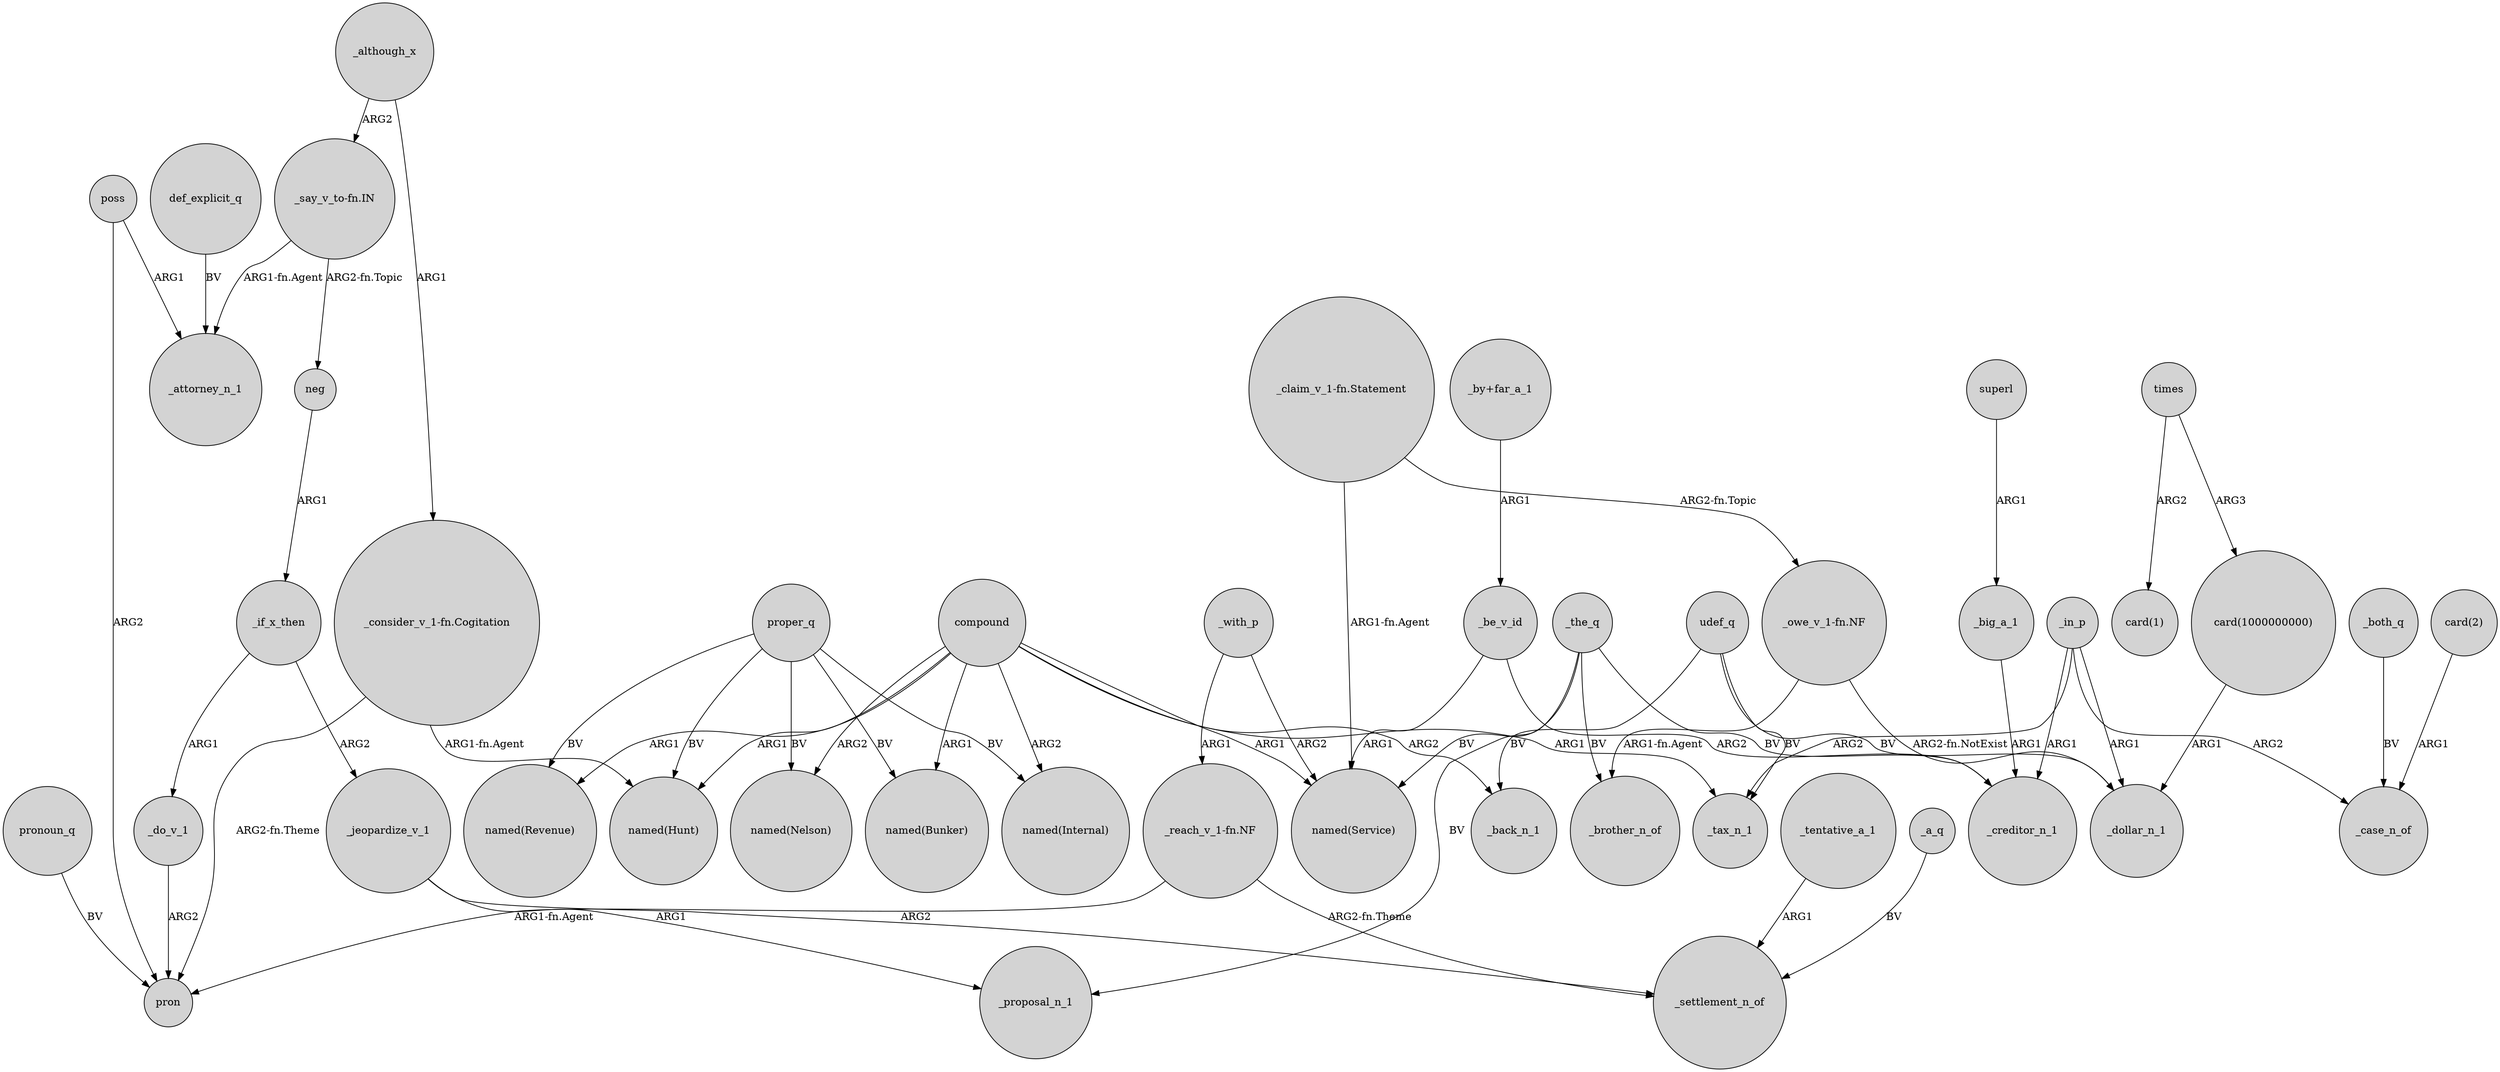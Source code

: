 digraph {
	node [shape=circle style=filled]
	poss -> _attorney_n_1 [label=ARG1]
	_the_q -> _proposal_n_1 [label=BV]
	def_explicit_q -> _attorney_n_1 [label=BV]
	_a_q -> _settlement_n_of [label=BV]
	poss -> pron [label=ARG2]
	compound -> "named(Revenue)" [label=ARG1]
	"_by+far_a_1" -> _be_v_id [label=ARG1]
	udef_q -> _back_n_1 [label=BV]
	"_reach_v_1-fn.NF" -> _settlement_n_of [label="ARG2-fn.Theme"]
	_with_p -> "named(Service)" [label=ARG2]
	compound -> "named(Hunt)" [label=ARG1]
	"_claim_v_1-fn.Statement" -> "_owe_v_1-fn.NF" [label="ARG2-fn.Topic"]
	_in_p -> _creditor_n_1 [label=ARG1]
	_if_x_then -> _do_v_1 [label=ARG1]
	proper_q -> "named(Revenue)" [label=BV]
	proper_q -> "named(Bunker)" [label=BV]
	_the_q -> _creditor_n_1 [label=BV]
	_the_q -> _brother_n_of [label=BV]
	_although_x -> "_say_v_to-fn.IN" [label=ARG2]
	compound -> "named(Service)" [label=ARG1]
	compound -> _tax_n_1 [label=ARG1]
	"_claim_v_1-fn.Statement" -> "named(Service)" [label="ARG1-fn.Agent"]
	_be_v_id -> _creditor_n_1 [label=ARG2]
	_tentative_a_1 -> _settlement_n_of [label=ARG1]
	_do_v_1 -> pron [label=ARG2]
	times -> "card(1000000000)" [label=ARG3]
	"_owe_v_1-fn.NF" -> _dollar_n_1 [label="ARG2-fn.NotExist"]
	pronoun_q -> pron [label=BV]
	_if_x_then -> _jeopardize_v_1 [label=ARG2]
	udef_q -> _tax_n_1 [label=BV]
	proper_q -> "named(Nelson)" [label=BV]
	times -> "card(1)" [label=ARG2]
	compound -> "named(Nelson)" [label=ARG2]
	_be_v_id -> "named(Service)" [label=ARG1]
	_jeopardize_v_1 -> _settlement_n_of [label=ARG2]
	compound -> _back_n_1 [label=ARG2]
	_although_x -> "_consider_v_1-fn.Cogitation" [label=ARG1]
	"_owe_v_1-fn.NF" -> _brother_n_of [label="ARG1-fn.Agent"]
	compound -> "named(Bunker)" [label=ARG1]
	"_consider_v_1-fn.Cogitation" -> "named(Hunt)" [label="ARG1-fn.Agent"]
	_the_q -> "named(Service)" [label=BV]
	"_reach_v_1-fn.NF" -> pron [label="ARG1-fn.Agent"]
	"_consider_v_1-fn.Cogitation" -> pron [label="ARG2-fn.Theme"]
	_in_p -> _case_n_of [label=ARG2]
	_in_p -> _tax_n_1 [label=ARG2]
	"_say_v_to-fn.IN" -> neg [label="ARG2-fn.Topic"]
	_in_p -> _dollar_n_1 [label=ARG1]
	neg -> _if_x_then [label=ARG1]
	_with_p -> "_reach_v_1-fn.NF" [label=ARG1]
	_both_q -> _case_n_of [label=BV]
	compound -> "named(Internal)" [label=ARG2]
	"card(1000000000)" -> _dollar_n_1 [label=ARG1]
	superl -> _big_a_1 [label=ARG1]
	proper_q -> "named(Hunt)" [label=BV]
	"card(2)" -> _case_n_of [label=ARG1]
	_jeopardize_v_1 -> _proposal_n_1 [label=ARG1]
	_big_a_1 -> _creditor_n_1 [label=ARG1]
	udef_q -> _dollar_n_1 [label=BV]
	proper_q -> "named(Internal)" [label=BV]
	"_say_v_to-fn.IN" -> _attorney_n_1 [label="ARG1-fn.Agent"]
}
